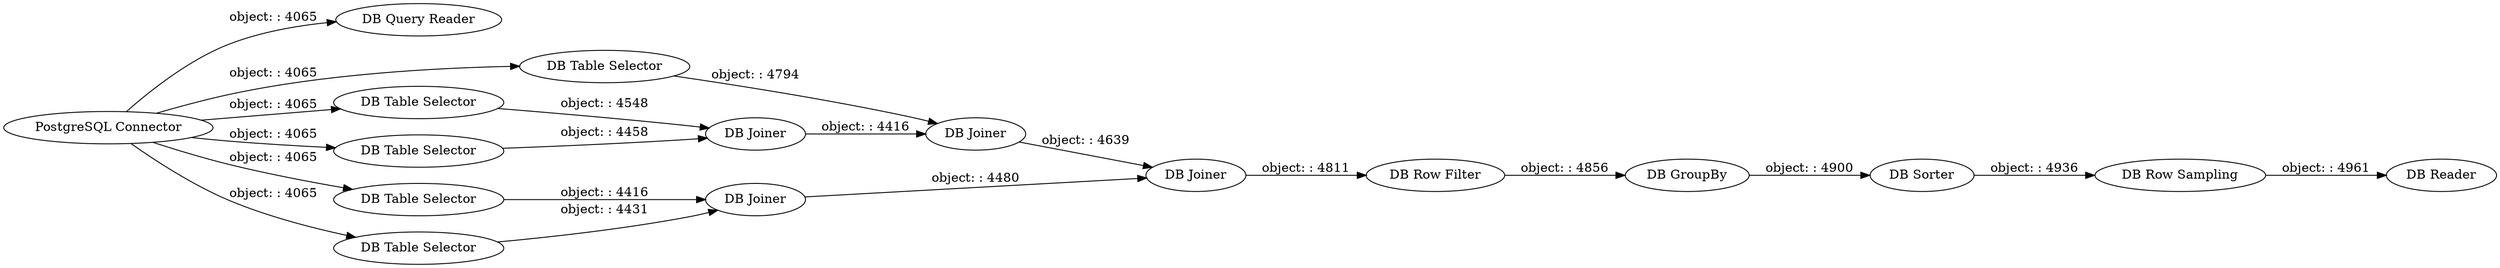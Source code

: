 digraph {
	"6421701402402541458_30" [label="DB Row Sampling"]
	"6421701402402541458_29" [label="DB Sorter"]
	"6421701402402541458_1" [label="PostgreSQL Connector"]
	"6421701402402541458_32" [label="DB Query Reader"]
	"6421701402402541458_18" [label="DB Table Selector"]
	"6421701402402541458_23" [label="DB Joiner"]
	"6421701402402541458_21" [label="DB Table Selector"]
	"6421701402402541458_27" [label="DB Row Filter"]
	"6421701402402541458_24" [label="DB Joiner"]
	"6421701402402541458_20" [label="DB Table Selector"]
	"6421701402402541458_28" [label="DB GroupBy"]
	"6421701402402541458_26" [label="DB Joiner"]
	"6421701402402541458_22" [label="DB Table Selector"]
	"6421701402402541458_31" [label="DB Reader"]
	"6421701402402541458_19" [label="DB Table Selector"]
	"6421701402402541458_25" [label="DB Joiner"]
	"6421701402402541458_27" -> "6421701402402541458_28" [label="object: : 4856"]
	"6421701402402541458_22" -> "6421701402402541458_25" [label="object: : 4416"]
	"6421701402402541458_21" -> "6421701402402541458_25" [label="object: : 4431"]
	"6421701402402541458_1" -> "6421701402402541458_22" [label="object: : 4065"]
	"6421701402402541458_30" -> "6421701402402541458_31" [label="object: : 4961"]
	"6421701402402541458_20" -> "6421701402402541458_24" [label="object: : 4794"]
	"6421701402402541458_1" -> "6421701402402541458_19" [label="object: : 4065"]
	"6421701402402541458_28" -> "6421701402402541458_29" [label="object: : 4900"]
	"6421701402402541458_1" -> "6421701402402541458_18" [label="object: : 4065"]
	"6421701402402541458_1" -> "6421701402402541458_20" [label="object: : 4065"]
	"6421701402402541458_1" -> "6421701402402541458_32" [label="object: : 4065"]
	"6421701402402541458_26" -> "6421701402402541458_27" [label="object: : 4811"]
	"6421701402402541458_24" -> "6421701402402541458_26" [label="object: : 4639"]
	"6421701402402541458_25" -> "6421701402402541458_26" [label="object: : 4480"]
	"6421701402402541458_19" -> "6421701402402541458_23" [label="object: : 4458"]
	"6421701402402541458_29" -> "6421701402402541458_30" [label="object: : 4936"]
	"6421701402402541458_1" -> "6421701402402541458_21" [label="object: : 4065"]
	"6421701402402541458_23" -> "6421701402402541458_24" [label="object: : 4416"]
	"6421701402402541458_18" -> "6421701402402541458_23" [label="object: : 4548"]
	rankdir=LR
}
